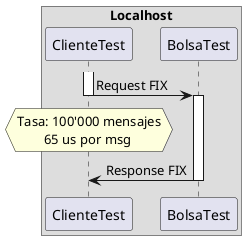 @startuml
'!theme bluegray
'skinparam Style strictuml 

box Localhost
participant ClienteTest
participant BolsaTest

activate ClienteTest
ClienteTest -> BolsaTest : Request FIX
deactivate ClienteTest

hnote over ClienteTest
Tasa: 100'000 mensajes
        65 us por msg
endhnote

activate BolsaTest
ClienteTest <- BolsaTest : Response FIX

deactivate BolsaTest
end box
@enduml
